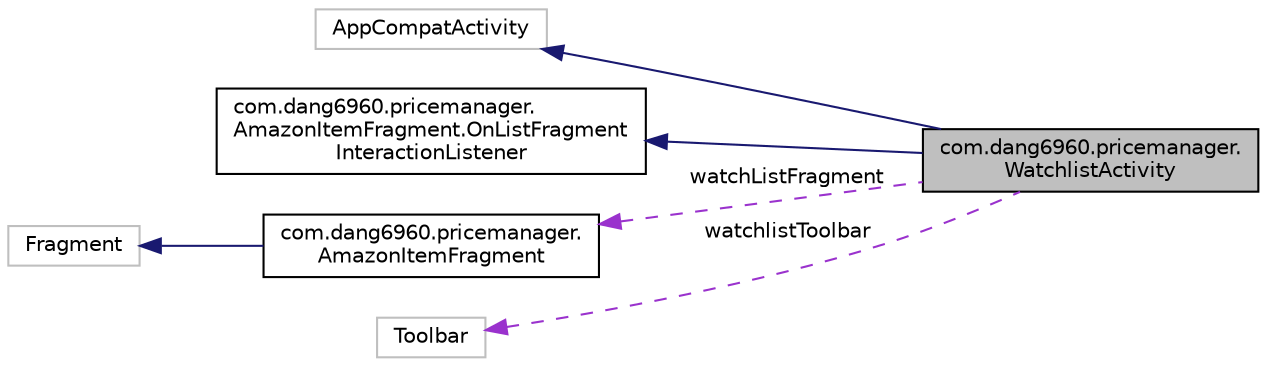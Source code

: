 digraph "com.dang6960.pricemanager.WatchlistActivity"
{
 // LATEX_PDF_SIZE
  edge [fontname="Helvetica",fontsize="10",labelfontname="Helvetica",labelfontsize="10"];
  node [fontname="Helvetica",fontsize="10",shape=record];
  rankdir="LR";
  Node1 [label="com.dang6960.pricemanager.\lWatchlistActivity",height=0.2,width=0.4,color="black", fillcolor="grey75", style="filled", fontcolor="black",tooltip=" "];
  Node2 -> Node1 [dir="back",color="midnightblue",fontsize="10",style="solid"];
  Node2 [label="AppCompatActivity",height=0.2,width=0.4,color="grey75", fillcolor="white", style="filled",tooltip=" "];
  Node3 -> Node1 [dir="back",color="midnightblue",fontsize="10",style="solid"];
  Node3 [label="com.dang6960.pricemanager.\lAmazonItemFragment.OnListFragment\lInteractionListener",height=0.2,width=0.4,color="black", fillcolor="white", style="filled",URL="$interfacecom_1_1dang6960_1_1pricemanager_1_1_amazon_item_fragment_1_1_on_list_fragment_interaction_listener.html",tooltip=" "];
  Node4 -> Node1 [dir="back",color="darkorchid3",fontsize="10",style="dashed",label=" watchListFragment" ];
  Node4 [label="com.dang6960.pricemanager.\lAmazonItemFragment",height=0.2,width=0.4,color="black", fillcolor="white", style="filled",URL="$classcom_1_1dang6960_1_1pricemanager_1_1_amazon_item_fragment.html",tooltip=" "];
  Node5 -> Node4 [dir="back",color="midnightblue",fontsize="10",style="solid"];
  Node5 [label="Fragment",height=0.2,width=0.4,color="grey75", fillcolor="white", style="filled",tooltip=" "];
  Node6 -> Node1 [dir="back",color="darkorchid3",fontsize="10",style="dashed",label=" watchlistToolbar" ];
  Node6 [label="Toolbar",height=0.2,width=0.4,color="grey75", fillcolor="white", style="filled",tooltip=" "];
}

